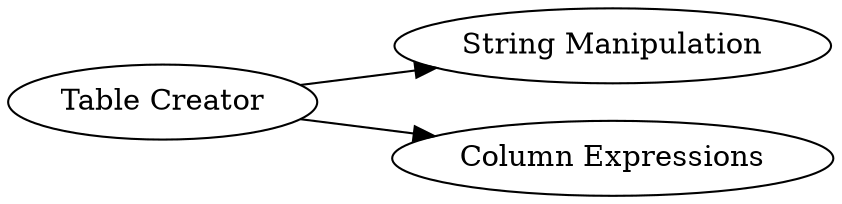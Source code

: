 digraph {
	1 -> 8
	1 -> 2
	1 [label="Table Creator"]
	2 [label="Column Expressions"]
	8 [label="String Manipulation"]
	rankdir=LR
}
